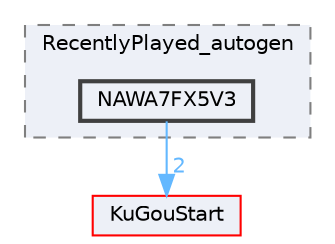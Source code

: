 digraph "NAWA7FX5V3"
{
 // LATEX_PDF_SIZE
  bgcolor="transparent";
  edge [fontname=Helvetica,fontsize=10,labelfontname=Helvetica,labelfontsize=10];
  node [fontname=Helvetica,fontsize=10,shape=box,height=0.2,width=0.4];
  compound=true
  subgraph clusterdir_58b5533070fa890da9b991f7ceda3639 {
    graph [ bgcolor="#edf0f7", pencolor="grey50", label="RecentlyPlayed_autogen", fontname=Helvetica,fontsize=10 style="filled,dashed", URL="dir_58b5533070fa890da9b991f7ceda3639.html",tooltip=""]
  dir_4649e9395f8a3e8b191160398e4e7135 [label="NAWA7FX5V3", fillcolor="#edf0f7", color="grey25", style="filled,bold", URL="dir_4649e9395f8a3e8b191160398e4e7135.html",tooltip=""];
  }
  dir_e60601b218beddc6af0778ac41ea9cb2 [label="KuGouStart", fillcolor="#edf0f7", color="red", style="filled", URL="dir_e60601b218beddc6af0778ac41ea9cb2.html",tooltip=""];
  dir_4649e9395f8a3e8b191160398e4e7135->dir_e60601b218beddc6af0778ac41ea9cb2 [headlabel="2", labeldistance=1.5 headhref="dir_000276_000172.html" href="dir_000276_000172.html" color="steelblue1" fontcolor="steelblue1"];
}
